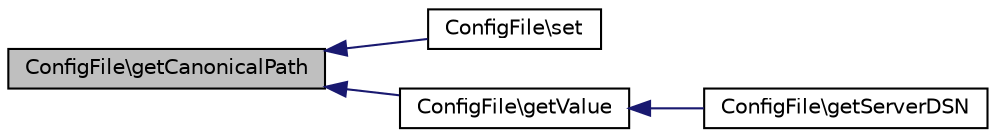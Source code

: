digraph G
{
  edge [fontname="Helvetica",fontsize="10",labelfontname="Helvetica",labelfontsize="10"];
  node [fontname="Helvetica",fontsize="10",shape=record];
  rankdir="LR";
  Node1 [label="ConfigFile\\getCanonicalPath",height=0.2,width=0.4,color="black", fillcolor="grey75", style="filled" fontcolor="black"];
  Node1 -> Node2 [dir="back",color="midnightblue",fontsize="10",style="solid",fontname="Helvetica"];
  Node2 [label="ConfigFile\\set",height=0.2,width=0.4,color="black", fillcolor="white", style="filled",URL="$classConfigFile.html#acb542faf5bf361093c13a93a75ae7e85",tooltip="Sets config value."];
  Node1 -> Node3 [dir="back",color="midnightblue",fontsize="10",style="solid",fontname="Helvetica"];
  Node3 [label="ConfigFile\\getValue",height=0.2,width=0.4,color="black", fillcolor="white", style="filled",URL="$classConfigFile.html#a5a99e5fa0bd8040282624c174290ce64",tooltip="Returns config value, if it&#39;s not set uses the default one; returns $default if the path isn&#39;t set an..."];
  Node3 -> Node4 [dir="back",color="midnightblue",fontsize="10",style="solid",fontname="Helvetica"];
  Node4 [label="ConfigFile\\getServerDSN",height=0.2,width=0.4,color="black", fillcolor="white", style="filled",URL="$classConfigFile.html#aa88d109a438b9d98294a225fb95ab1b3",tooltip="Returns DSN of given server."];
}
